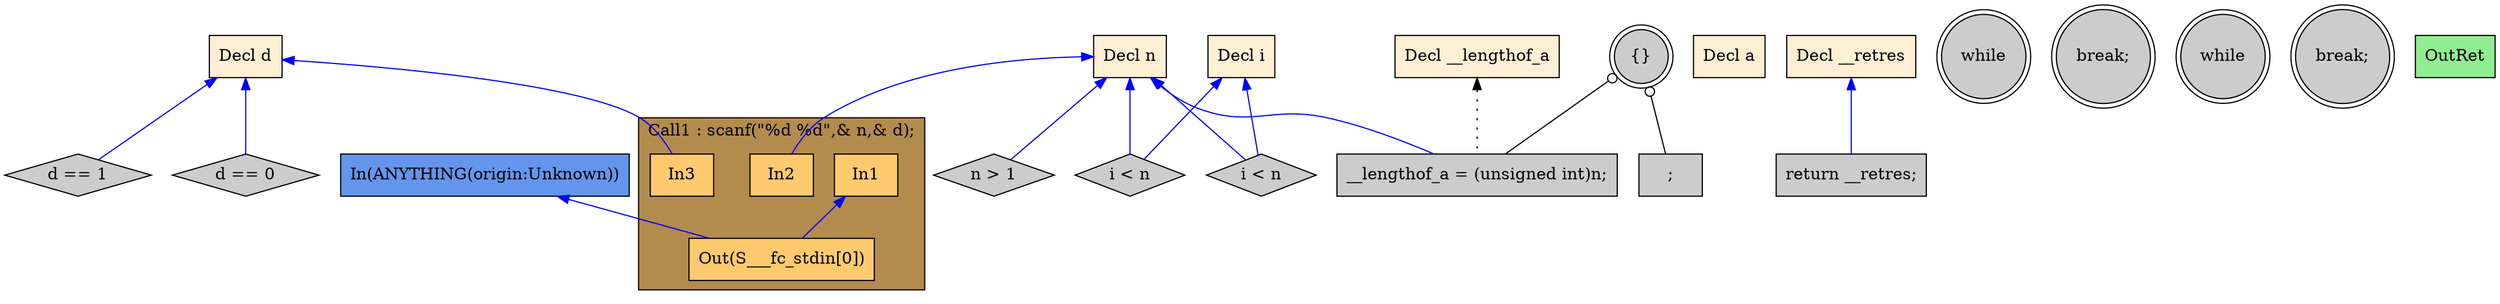digraph G {
  rankdir=TB;
  node [style="filled", ];
  2 [label="Decl n", fillcolor="#FFEFD5", shape=box, ];
  3 [label="Decl d", fillcolor="#FFEFD5", shape=box, ];
  4 [label="Decl i", fillcolor="#FFEFD5", shape=box, ];
  5 [label="Decl a", fillcolor="#FFEFD5", shape=box, ];
  6 [label="Decl __lengthof_a", fillcolor="#FFEFD5", shape=box, ];
  7 [label="Decl __retres", fillcolor="#FFEFD5", shape=box, ];
  9 [label="In1", fillcolor="#FFCA6E", shape=box, ];
  10 [label="In2", fillcolor="#FFCA6E", shape=box, ];
  11 [label="In3", fillcolor="#FFCA6E", shape=box, ];
  12 [label="Out(S___fc_stdin[0])", fillcolor="#FFCA6E", shape=box, ];
  13 [label="{}", fillcolor="#CCCCCC", shape=doublecircle, ];
  14 [label=";", fillcolor="#CCCCCC", shape=box, ];
  15 [label="__lengthof_a = (unsigned int)n;", fillcolor="#CCCCCC",
      shape=box, ];
  16 [label="while", fillcolor="#CCCCCC", shape=doublecircle, ];
  17 [label="i < n", fillcolor="#CCCCCC", shape=diamond, ];
  18 [label="break;", fillcolor="#CCCCCC", shape=doublecircle, ];
  19 [label="d == 0", fillcolor="#CCCCCC", shape=diamond, ];
  20 [label="n > 1", fillcolor="#CCCCCC", shape=diamond, ];
  21 [label="d == 1", fillcolor="#CCCCCC", shape=diamond, ];
  22 [label="while", fillcolor="#CCCCCC", shape=doublecircle, ];
  23 [label="i < n", fillcolor="#CCCCCC", shape=diamond, ];
  24 [label="break;", fillcolor="#CCCCCC", shape=doublecircle, ];
  25 [label="return __retres;", fillcolor="#CCCCCC", shape=box, ];
  26 [label="OutRet", fillcolor="#90EE90", shape=box, ];
  27 [label="In(ANYTHING(origin:Unknown))", fillcolor="#6495ED", shape=box, ];
  
  subgraph cluster_Call1 { label="Call1 : scanf(\"%d %d\",& n,& d);";
                           fillcolor="#B38B4D"; style="filled"; 12;11;10;9;
     };
  
  edge [dir=back, ];
  2 -> 10 [color="#0000FF", ];
  3 -> 11 [color="#0000FF", ];
  9 -> 12 [color="#0000FF", ];
  27 -> 12 [color="#0000FF", ];
  13 -> 14 [color="#000000", arrowtail=odot, ];
  2 -> 15 [color="#0000FF", ];
  6 -> 15 [color="#000000", style="dotted", ];
  13 -> 15 [color="#000000", arrowtail=odot, ];
  2 -> 17 [color="#0000FF", ];
  4 -> 17 [color="#0000FF", ];
  3 -> 19 [color="#0000FF", ];
  2 -> 20 [color="#0000FF", ];
  3 -> 21 [color="#0000FF", ];
  2 -> 23 [color="#0000FF", ];
  4 -> 23 [color="#0000FF", ];
  7 -> 25 [color="#0000FF", ];
  
  }